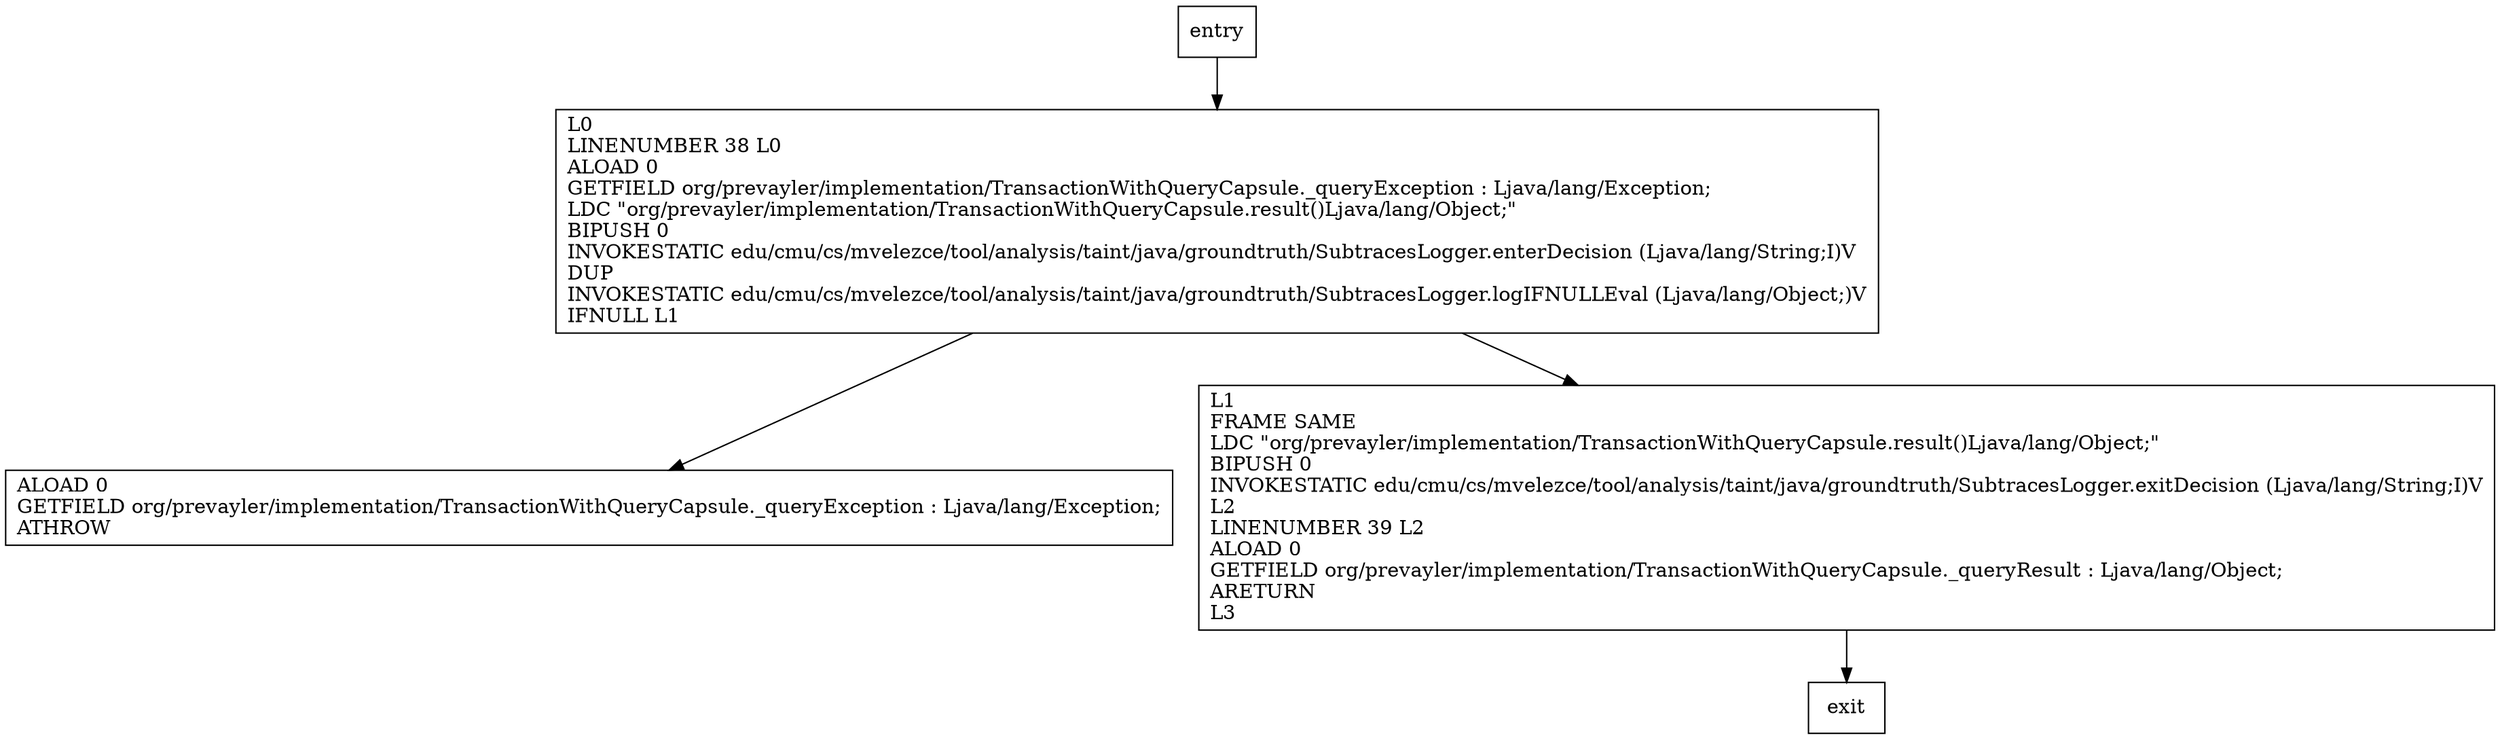 digraph result {
node [shape=record];
1060210990 [label="ALOAD 0\lGETFIELD org/prevayler/implementation/TransactionWithQueryCapsule._queryException : Ljava/lang/Exception;\lATHROW\l"];
1649998289 [label="L0\lLINENUMBER 38 L0\lALOAD 0\lGETFIELD org/prevayler/implementation/TransactionWithQueryCapsule._queryException : Ljava/lang/Exception;\lLDC \"org/prevayler/implementation/TransactionWithQueryCapsule.result()Ljava/lang/Object;\"\lBIPUSH 0\lINVOKESTATIC edu/cmu/cs/mvelezce/tool/analysis/taint/java/groundtruth/SubtracesLogger.enterDecision (Ljava/lang/String;I)V\lDUP\lINVOKESTATIC edu/cmu/cs/mvelezce/tool/analysis/taint/java/groundtruth/SubtracesLogger.logIFNULLEval (Ljava/lang/Object;)V\lIFNULL L1\l"];
1020828786 [label="L1\lFRAME SAME\lLDC \"org/prevayler/implementation/TransactionWithQueryCapsule.result()Ljava/lang/Object;\"\lBIPUSH 0\lINVOKESTATIC edu/cmu/cs/mvelezce/tool/analysis/taint/java/groundtruth/SubtracesLogger.exitDecision (Ljava/lang/String;I)V\lL2\lLINENUMBER 39 L2\lALOAD 0\lGETFIELD org/prevayler/implementation/TransactionWithQueryCapsule._queryResult : Ljava/lang/Object;\lARETURN\lL3\l"];
entry;
exit;
entry -> 1649998289;
1649998289 -> 1060210990;
1649998289 -> 1020828786;
1020828786 -> exit;
}
